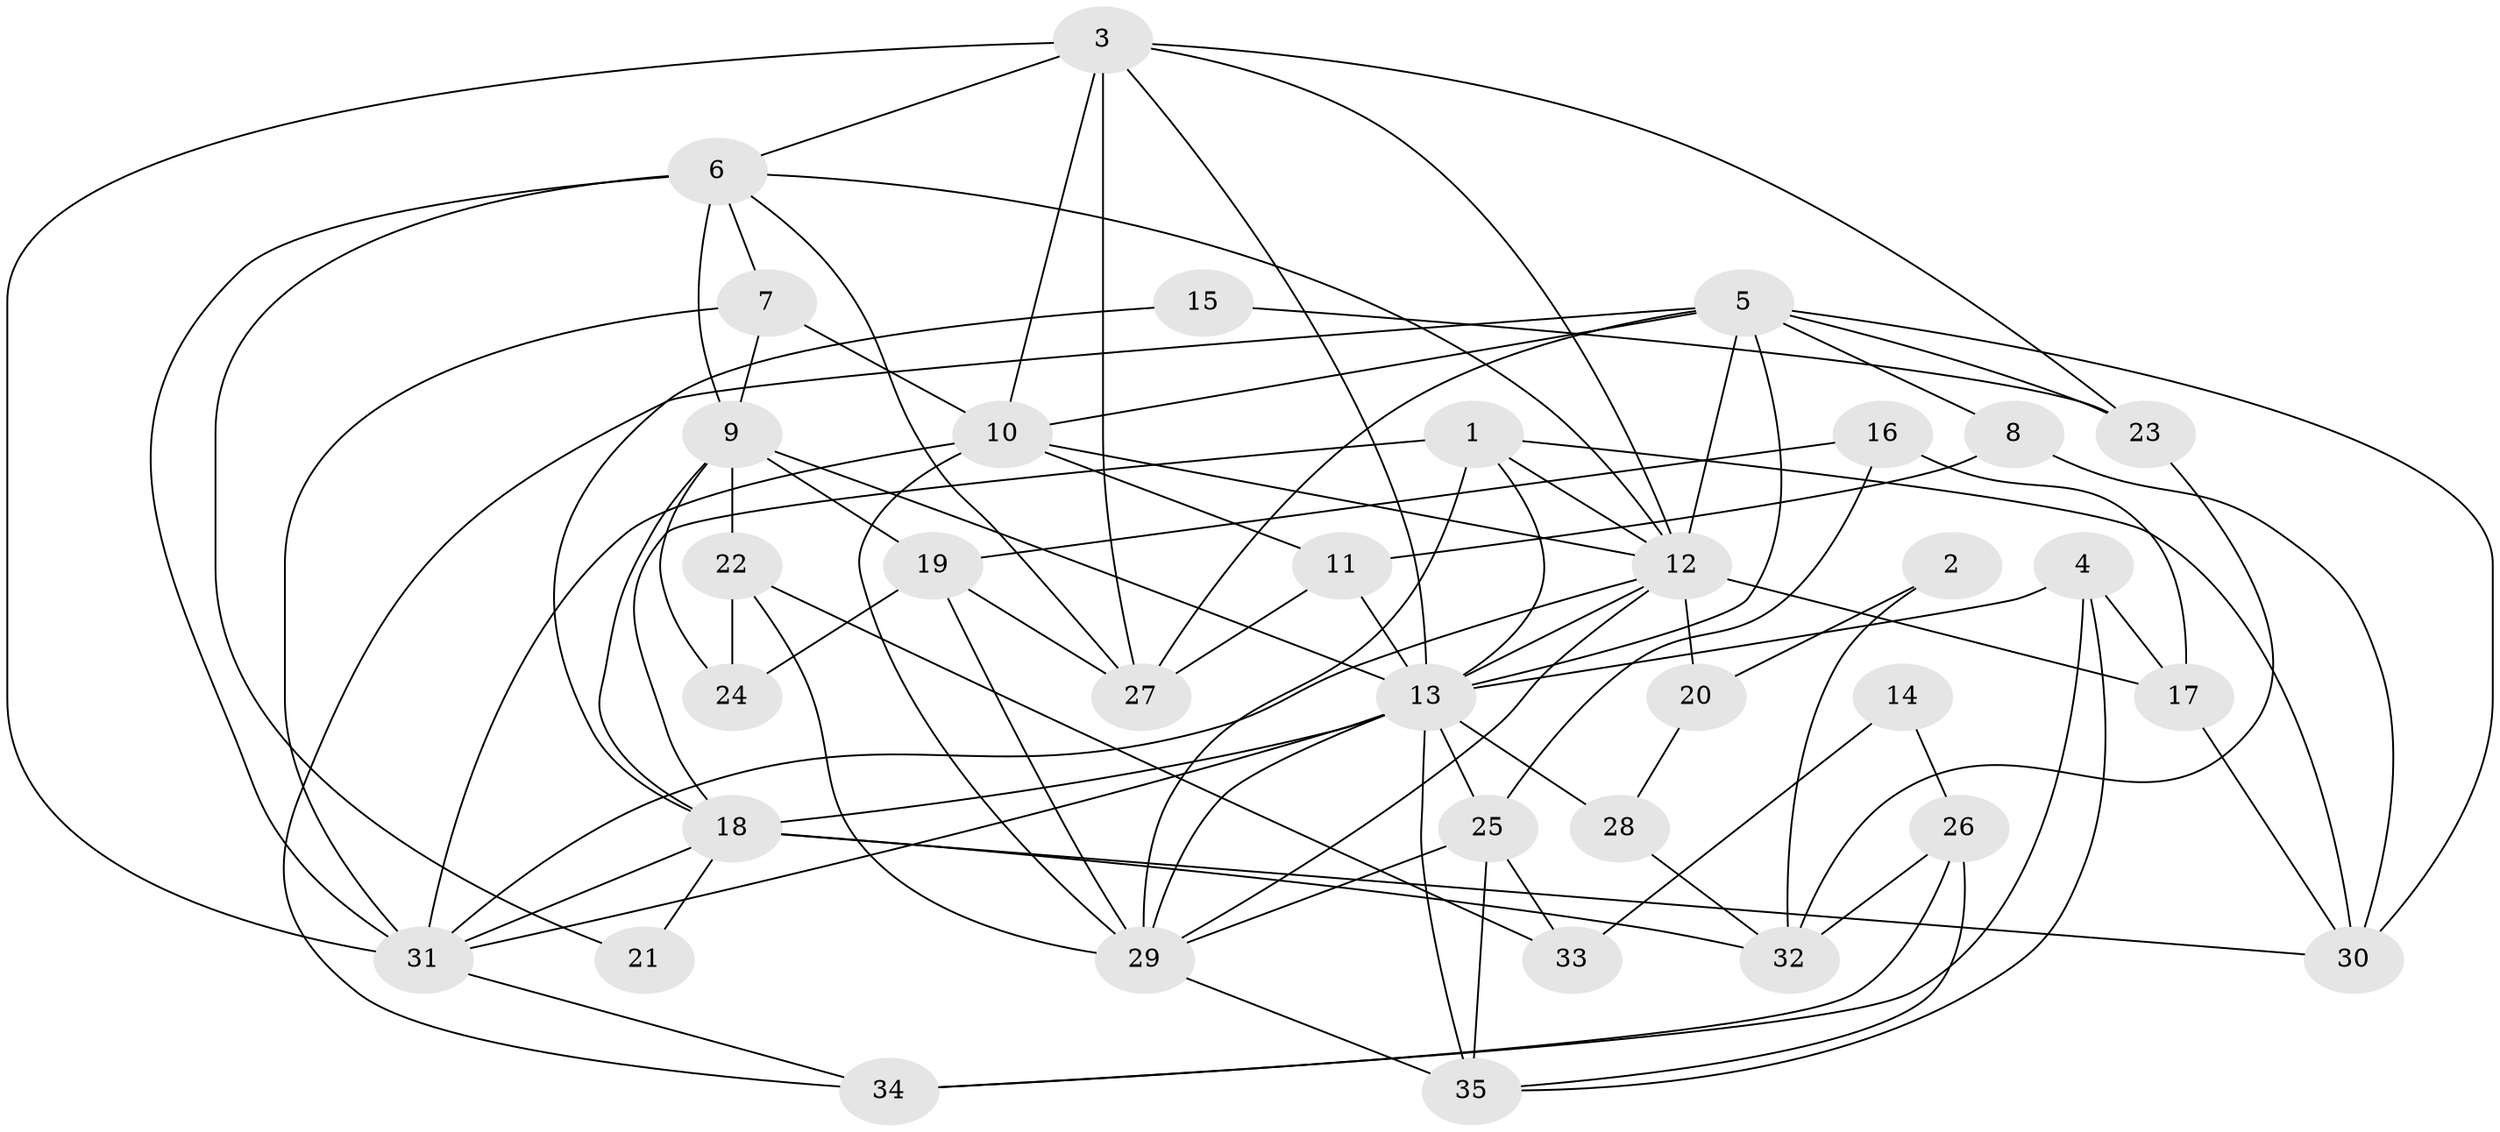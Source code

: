 // original degree distribution, {3: 0.2318840579710145, 2: 0.18840579710144928, 4: 0.2608695652173913, 7: 0.08695652173913043, 5: 0.14492753623188406, 6: 0.07246376811594203, 8: 0.014492753623188406}
// Generated by graph-tools (version 1.1) at 2025/35/03/09/25 02:35:54]
// undirected, 35 vertices, 88 edges
graph export_dot {
graph [start="1"]
  node [color=gray90,style=filled];
  1;
  2;
  3;
  4;
  5;
  6;
  7;
  8;
  9;
  10;
  11;
  12;
  13;
  14;
  15;
  16;
  17;
  18;
  19;
  20;
  21;
  22;
  23;
  24;
  25;
  26;
  27;
  28;
  29;
  30;
  31;
  32;
  33;
  34;
  35;
  1 -- 12 [weight=1.0];
  1 -- 13 [weight=1.0];
  1 -- 18 [weight=1.0];
  1 -- 29 [weight=1.0];
  1 -- 30 [weight=1.0];
  2 -- 20 [weight=1.0];
  2 -- 32 [weight=1.0];
  3 -- 6 [weight=1.0];
  3 -- 10 [weight=1.0];
  3 -- 12 [weight=1.0];
  3 -- 13 [weight=1.0];
  3 -- 23 [weight=1.0];
  3 -- 27 [weight=1.0];
  3 -- 31 [weight=1.0];
  4 -- 13 [weight=1.0];
  4 -- 17 [weight=1.0];
  4 -- 34 [weight=1.0];
  4 -- 35 [weight=1.0];
  5 -- 8 [weight=1.0];
  5 -- 10 [weight=1.0];
  5 -- 12 [weight=3.0];
  5 -- 13 [weight=2.0];
  5 -- 23 [weight=1.0];
  5 -- 27 [weight=1.0];
  5 -- 30 [weight=1.0];
  5 -- 34 [weight=1.0];
  6 -- 7 [weight=1.0];
  6 -- 9 [weight=2.0];
  6 -- 12 [weight=1.0];
  6 -- 21 [weight=1.0];
  6 -- 27 [weight=1.0];
  6 -- 31 [weight=1.0];
  7 -- 9 [weight=2.0];
  7 -- 10 [weight=1.0];
  7 -- 31 [weight=2.0];
  8 -- 11 [weight=1.0];
  8 -- 30 [weight=1.0];
  9 -- 13 [weight=1.0];
  9 -- 18 [weight=1.0];
  9 -- 19 [weight=1.0];
  9 -- 22 [weight=1.0];
  9 -- 24 [weight=1.0];
  10 -- 11 [weight=1.0];
  10 -- 12 [weight=2.0];
  10 -- 29 [weight=1.0];
  10 -- 31 [weight=1.0];
  11 -- 13 [weight=1.0];
  11 -- 27 [weight=1.0];
  12 -- 13 [weight=2.0];
  12 -- 17 [weight=1.0];
  12 -- 20 [weight=1.0];
  12 -- 29 [weight=1.0];
  12 -- 31 [weight=1.0];
  13 -- 18 [weight=1.0];
  13 -- 25 [weight=2.0];
  13 -- 28 [weight=1.0];
  13 -- 29 [weight=1.0];
  13 -- 31 [weight=1.0];
  13 -- 35 [weight=1.0];
  14 -- 26 [weight=1.0];
  14 -- 33 [weight=1.0];
  15 -- 18 [weight=1.0];
  15 -- 23 [weight=1.0];
  16 -- 17 [weight=1.0];
  16 -- 19 [weight=1.0];
  16 -- 25 [weight=1.0];
  17 -- 30 [weight=1.0];
  18 -- 21 [weight=1.0];
  18 -- 30 [weight=1.0];
  18 -- 31 [weight=1.0];
  18 -- 32 [weight=1.0];
  19 -- 24 [weight=1.0];
  19 -- 27 [weight=1.0];
  19 -- 29 [weight=1.0];
  20 -- 28 [weight=1.0];
  22 -- 24 [weight=1.0];
  22 -- 29 [weight=1.0];
  22 -- 33 [weight=1.0];
  23 -- 32 [weight=1.0];
  25 -- 29 [weight=1.0];
  25 -- 33 [weight=1.0];
  25 -- 35 [weight=1.0];
  26 -- 32 [weight=1.0];
  26 -- 34 [weight=1.0];
  26 -- 35 [weight=1.0];
  28 -- 32 [weight=1.0];
  29 -- 35 [weight=1.0];
  31 -- 34 [weight=1.0];
}
